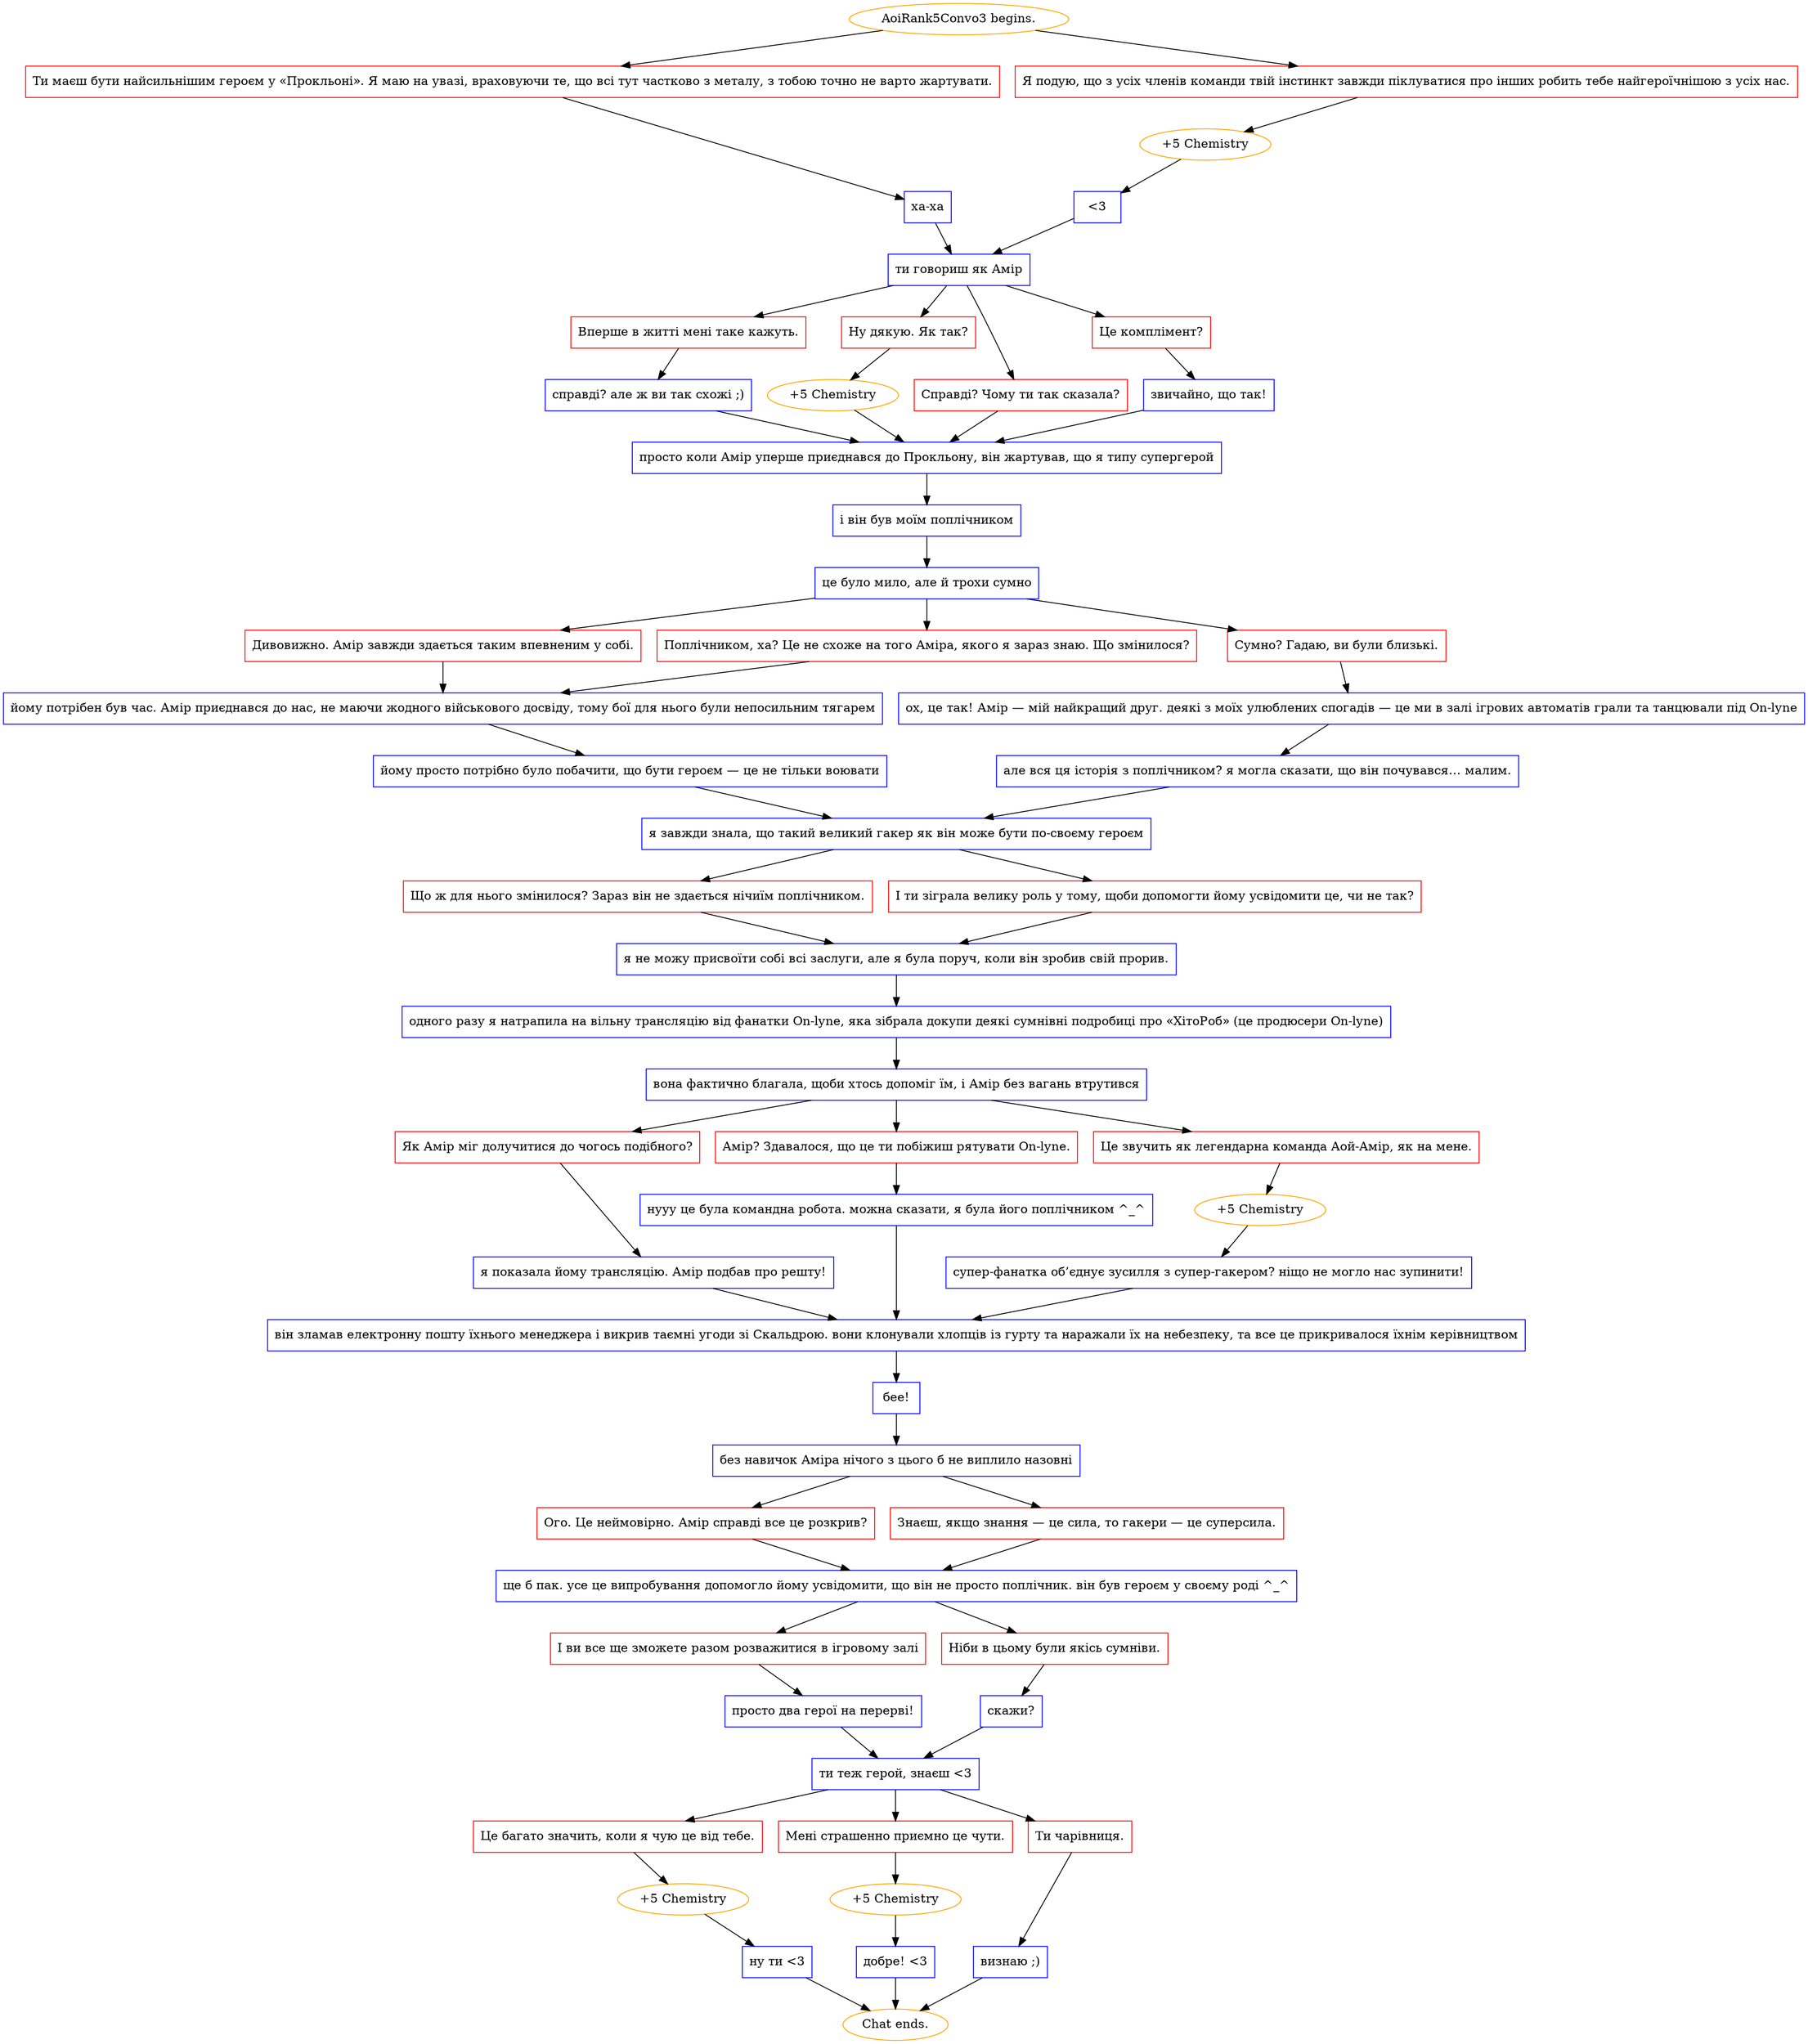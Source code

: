 digraph {
	"AoiRank5Convo3 begins." [color=orange];
		"AoiRank5Convo3 begins." -> j3502589096;
		"AoiRank5Convo3 begins." -> j805661561;
	j3502589096 [label="Ти маєш бути найсильнішим героєм у «Прокльоні». Я маю на увазі, враховуючи те, що всі тут частково з металу, з тобою точно не варто жартувати.",shape=box,color=red];
		j3502589096 -> j4217221490;
	j805661561 [label="Я подую, що з усіх членів команди твій інстинкт завжди піклуватися про інших робить тебе найгероїчнішою з усіх нас.",shape=box,color=red];
		j805661561 -> j45117979;
	j4217221490 [label="ха-ха",shape=box,color=blue];
		j4217221490 -> j783780572;
	j45117979 [label="+5 Chemistry",color=orange];
		j45117979 -> j1479847509;
	j783780572 [label="ти говориш як Амір",shape=box,color=blue];
		j783780572 -> j506134966;
		j783780572 -> j815736707;
		j783780572 -> j1603993215;
		j783780572 -> j3767293357;
	j1479847509 [label="<3",shape=box,color=blue];
		j1479847509 -> j783780572;
	j506134966 [label="Вперше в житті мені таке кажуть.",shape=box,color=red];
		j506134966 -> j4142658055;
	j815736707 [label="Ну дякую. Як так?",shape=box,color=red];
		j815736707 -> j890009268;
	j1603993215 [label="Справді? Чому ти так сказала?",shape=box,color=red];
		j1603993215 -> j4143288565;
	j3767293357 [label="Це комплімент?",shape=box,color=red];
		j3767293357 -> j954018998;
	j4142658055 [label="справді? але ж ви так схожі ;)",shape=box,color=blue];
		j4142658055 -> j4143288565;
	j890009268 [label="+5 Chemistry",color=orange];
		j890009268 -> j4143288565;
	j4143288565 [label="просто коли Амір уперше приєднався до Прокльону, він жартував, що я типу супергерой",shape=box,color=blue];
		j4143288565 -> j637152817;
	j954018998 [label="звичайно, що так!",shape=box,color=blue];
		j954018998 -> j4143288565;
	j637152817 [label="і він був моїм поплічником",shape=box,color=blue];
		j637152817 -> j346712132;
	j346712132 [label="це було мило, але й трохи сумно",shape=box,color=blue];
		j346712132 -> j1079205428;
		j346712132 -> j1717232707;
		j346712132 -> j3968382196;
	j1079205428 [label="Дивовижно. Амір завжди здається таким впевненим у собі.",shape=box,color=red];
		j1079205428 -> j2098162619;
	j1717232707 [label="Поплічником, ха? Це не схоже на того Аміра, якого я зараз знаю. Що змінилося?",shape=box,color=red];
		j1717232707 -> j2098162619;
	j3968382196 [label="Сумно? Гадаю, ви були близькі.",shape=box,color=red];
		j3968382196 -> j3266615265;
	j2098162619 [label="йому потрібен був час. Амір приєднався до нас, не маючи жодного військового досвіду, тому бої для нього були непосильним тягарем",shape=box,color=blue];
		j2098162619 -> j2280295905;
	j3266615265 [label="ох, це так! Амір — мій найкращий друг. деякі з моїх улюблених спогадів — це ми в залі ігрових автоматів грали та танцювали під On-lyne",shape=box,color=blue];
		j3266615265 -> j3211224927;
	j2280295905 [label="йому просто потрібно було побачити, що бути героєм — це не тільки воювати",shape=box,color=blue];
		j2280295905 -> j3473748547;
	j3211224927 [label="але вся ця історія з поплічником? я могла сказати, що він почувався… малим.",shape=box,color=blue];
		j3211224927 -> j3473748547;
	j3473748547 [label="я завжди знала, що такий великий гакер як він може бути по-своєму героєм",shape=box,color=blue];
		j3473748547 -> j76545385;
		j3473748547 -> j244669489;
	j76545385 [label="Що ж для нього змінилося? Зараз він не здається нічиїм поплічником.",shape=box,color=red];
		j76545385 -> j529606084;
	j244669489 [label="І ти зіграла велику роль у тому, щоби допомогти йому усвідомити це, чи не так?",shape=box,color=red];
		j244669489 -> j529606084;
	j529606084 [label="я не можу присвоїти собі всі заслуги, але я була поруч, коли він зробив свій прорив.",shape=box,color=blue];
		j529606084 -> j4203723093;
	j4203723093 [label="одного разу я натрапила на вільну трансляцію від фанатки On-lyne, яка зібрала докупи деякі сумнівні подробиці про «ХітоРоб» (це продюсери On-lyne)",shape=box,color=blue];
		j4203723093 -> j4254201613;
	j4254201613 [label="вона фактично благала, щоби хтось допоміг їм, і Амір без вагань втрутився",shape=box,color=blue];
		j4254201613 -> j3561850614;
		j4254201613 -> j588869604;
		j4254201613 -> j837209953;
	j3561850614 [label="Як Амір міг долучитися до чогось подібного?",shape=box,color=red];
		j3561850614 -> j2840698638;
	j588869604 [label="Амір? Здавалося, що це ти побіжиш рятувати On-lyne.",shape=box,color=red];
		j588869604 -> j848747643;
	j837209953 [label="Це звучить як легендарна команда Аой-Амір, як на мене.",shape=box,color=red];
		j837209953 -> j1969838007;
	j2840698638 [label="я показала йому трансляцію. Амір подбав про решту!",shape=box,color=blue];
		j2840698638 -> j3553366942;
	j848747643 [label="нууу це була командна робота. можна сказати, я була його поплічником ^_^",shape=box,color=blue];
		j848747643 -> j3553366942;
	j1969838007 [label="+5 Chemistry",color=orange];
		j1969838007 -> j433280750;
	j3553366942 [label="він зламав електронну пошту їхнього менеджера і викрив таємні угоди зі Скальдрою. вони клонували хлопців із гурту та наражали їх на небезпеку, та все це прикривалося їхнім керівництвом",shape=box,color=blue];
		j3553366942 -> j3652123431;
	j433280750 [label="супер-фанатка об’єднує зусилля з супер-гакером? ніщо не могло нас зупинити!",shape=box,color=blue];
		j433280750 -> j3553366942;
	j3652123431 [label="бее!",shape=box,color=blue];
		j3652123431 -> j778500565;
	j778500565 [label="без навичок Аміра нічого з цього б не виплило назовні",shape=box,color=blue];
		j778500565 -> j2080675924;
		j778500565 -> j356425689;
	j2080675924 [label="Ого. Це неймовірно. Амір справді все це розкрив?",shape=box,color=red];
		j2080675924 -> j4216938259;
	j356425689 [label="Знаєш, якщо знання — це сила, то гакери — це суперсила.",shape=box,color=red];
		j356425689 -> j4216938259;
	j4216938259 [label="ще б пак. усе це випробування допомогло йому усвідомити, що він не просто поплічник. він був героєм у своєму роді ^_^",shape=box,color=blue];
		j4216938259 -> j4170724247;
		j4216938259 -> j1898868550;
	j4170724247 [label="І ви все ще зможете разом розважитися в ігровому залі",shape=box,color=red];
		j4170724247 -> j1904888024;
	j1898868550 [label="Ніби в цьому були якісь сумніви.",shape=box,color=red];
		j1898868550 -> j328079993;
	j1904888024 [label="просто два герої на перерві!",shape=box,color=blue];
		j1904888024 -> j3498698118;
	j328079993 [label="скажи?",shape=box,color=blue];
		j328079993 -> j3498698118;
	j3498698118 [label="ти теж герой, знаєш <3",shape=box,color=blue];
		j3498698118 -> j3095631532;
		j3498698118 -> j4007369555;
		j3498698118 -> j643227333;
	j3095631532 [label="Це багато значить, коли я чую це від тебе.",shape=box,color=red];
		j3095631532 -> j3403570646;
	j4007369555 [label="Мені страшенно приємно це чути.",shape=box,color=red];
		j4007369555 -> j1686426252;
	j643227333 [label="Ти чарівниця.",shape=box,color=red];
		j643227333 -> j653748561;
	j3403570646 [label="+5 Chemistry",color=orange];
		j3403570646 -> j2141850858;
	j1686426252 [label="+5 Chemistry",color=orange];
		j1686426252 -> j3037247017;
	j653748561 [label="визнаю ;)",shape=box,color=blue];
		j653748561 -> "Chat ends.";
	j2141850858 [label="ну ти <3",shape=box,color=blue];
		j2141850858 -> "Chat ends.";
	j3037247017 [label="добре! <3",shape=box,color=blue];
		j3037247017 -> "Chat ends.";
	"Chat ends." [color=orange];
}